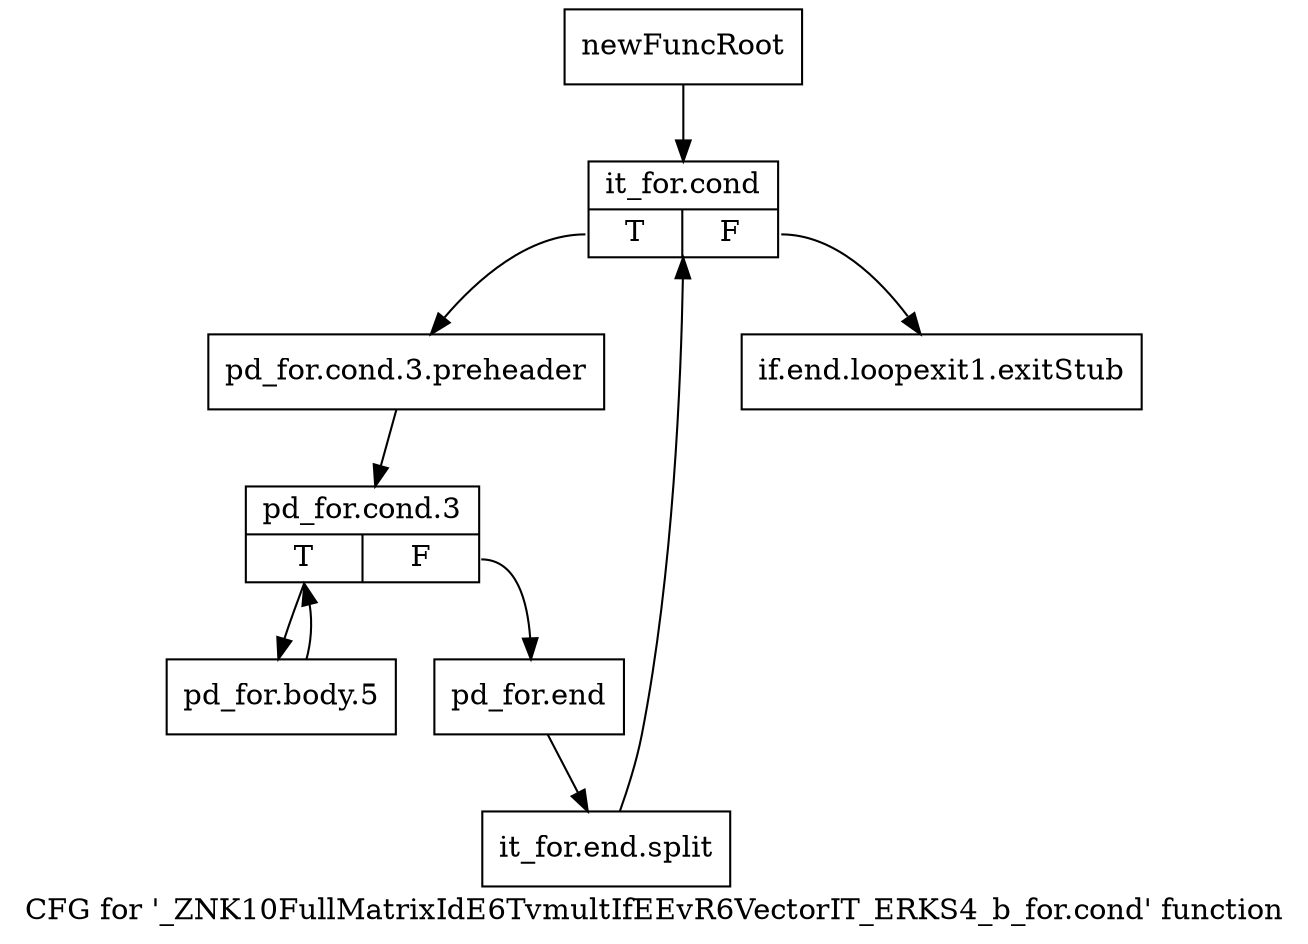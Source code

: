 digraph "CFG for '_ZNK10FullMatrixIdE6TvmultIfEEvR6VectorIT_ERKS4_b_for.cond' function" {
	label="CFG for '_ZNK10FullMatrixIdE6TvmultIfEEvR6VectorIT_ERKS4_b_for.cond' function";

	Node0x92bb690 [shape=record,label="{newFuncRoot}"];
	Node0x92bb690 -> Node0x92bbb30;
	Node0x92bbae0 [shape=record,label="{if.end.loopexit1.exitStub}"];
	Node0x92bbb30 [shape=record,label="{it_for.cond|{<s0>T|<s1>F}}"];
	Node0x92bbb30:s0 -> Node0x92bbb80;
	Node0x92bbb30:s1 -> Node0x92bbae0;
	Node0x92bbb80 [shape=record,label="{pd_for.cond.3.preheader}"];
	Node0x92bbb80 -> Node0x92bbbd0;
	Node0x92bbbd0 [shape=record,label="{pd_for.cond.3|{<s0>T|<s1>F}}"];
	Node0x92bbbd0:s0 -> Node0x92bbc70;
	Node0x92bbbd0:s1 -> Node0x92bbc20;
	Node0x92bbc20 [shape=record,label="{pd_for.end}"];
	Node0x92bbc20 -> Node0xb581db0;
	Node0xb581db0 [shape=record,label="{it_for.end.split}"];
	Node0xb581db0 -> Node0x92bbb30;
	Node0x92bbc70 [shape=record,label="{pd_for.body.5}"];
	Node0x92bbc70 -> Node0x92bbbd0;
}
